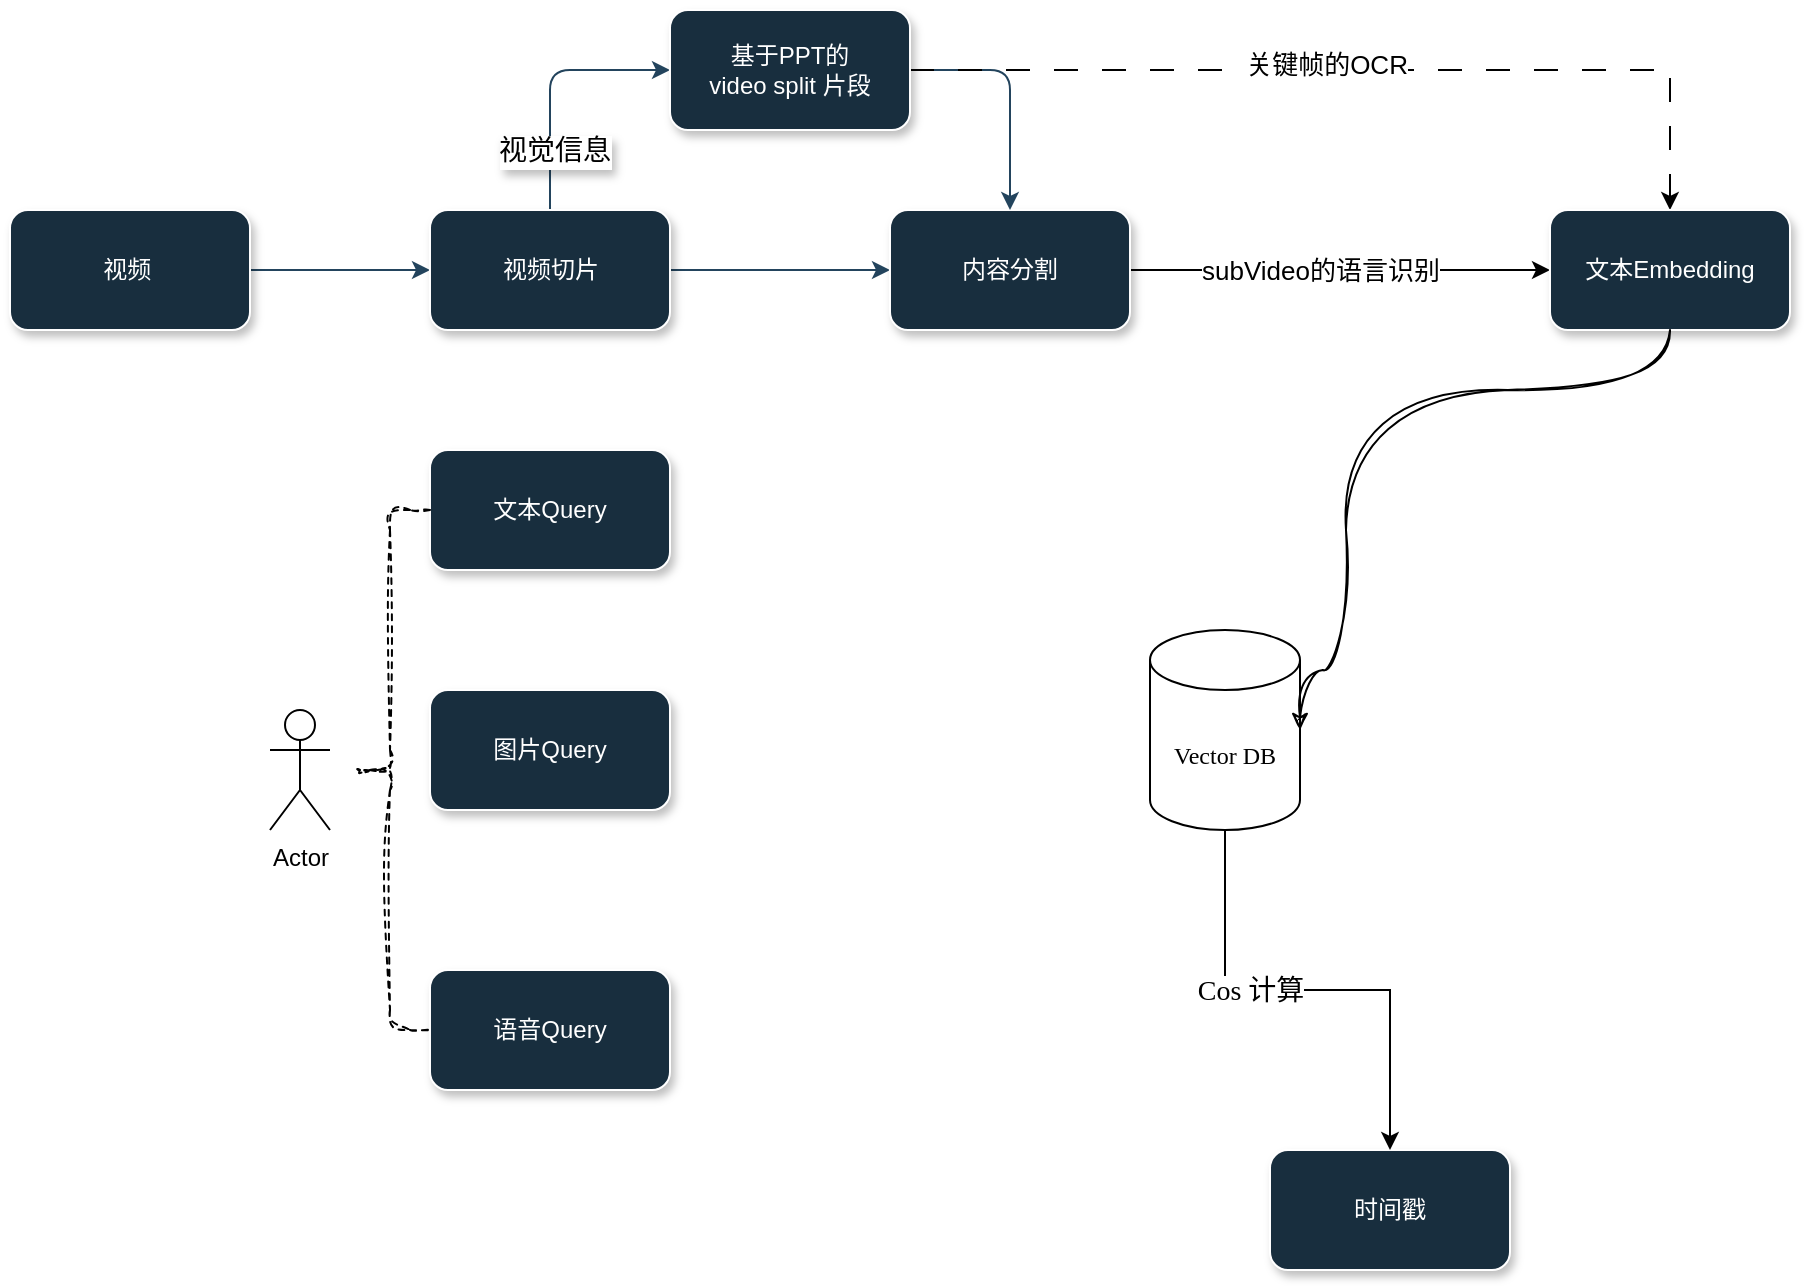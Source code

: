 <mxfile version="24.2.7" type="github">
  <diagram name="Page-1" id="05_qrIEIQOvFknr4RdYY">
    <mxGraphModel dx="1036" dy="527" grid="1" gridSize="10" guides="1" tooltips="1" connect="1" arrows="1" fold="1" page="1" pageScale="1" pageWidth="1169" pageHeight="827" math="0" shadow="0">
      <root>
        <mxCell id="0" />
        <mxCell id="1" parent="0" />
        <mxCell id="qx2lQG8inNgRZtBNaHFF-1" style="edgeStyle=orthogonalEdgeStyle;rounded=1;orthogonalLoop=1;jettySize=auto;html=1;exitX=1;exitY=0.5;exitDx=0;exitDy=0;labelBackgroundColor=none;strokeColor=#23445D;fontColor=default;" edge="1" parent="1" source="qx2lQG8inNgRZtBNaHFF-2" target="qx2lQG8inNgRZtBNaHFF-5">
          <mxGeometry relative="1" as="geometry" />
        </mxCell>
        <mxCell id="qx2lQG8inNgRZtBNaHFF-2" value="视频&lt;span style=&quot;white-space: pre;&quot;&gt;&#x9;&lt;/span&gt;" style="rounded=1;whiteSpace=wrap;html=1;shadow=1;labelBackgroundColor=none;fillColor=#182E3E;strokeColor=#FFFFFF;fontColor=#FFFFFF;" vertex="1" parent="1">
          <mxGeometry x="90" y="140" width="120" height="60" as="geometry" />
        </mxCell>
        <mxCell id="qx2lQG8inNgRZtBNaHFF-3" style="edgeStyle=orthogonalEdgeStyle;rounded=1;orthogonalLoop=1;jettySize=auto;html=1;exitX=1;exitY=0.5;exitDx=0;exitDy=0;labelBackgroundColor=none;strokeColor=#23445D;fontColor=default;" edge="1" parent="1" source="qx2lQG8inNgRZtBNaHFF-5" target="qx2lQG8inNgRZtBNaHFF-7">
          <mxGeometry relative="1" as="geometry" />
        </mxCell>
        <mxCell id="qx2lQG8inNgRZtBNaHFF-4" style="edgeStyle=orthogonalEdgeStyle;rounded=1;orthogonalLoop=1;jettySize=auto;html=1;exitX=0.5;exitY=0;exitDx=0;exitDy=0;entryX=0;entryY=0.5;entryDx=0;entryDy=0;labelBackgroundColor=none;strokeColor=#23445D;fontColor=default;" edge="1" parent="1" source="qx2lQG8inNgRZtBNaHFF-5" target="qx2lQG8inNgRZtBNaHFF-9">
          <mxGeometry relative="1" as="geometry" />
        </mxCell>
        <mxCell id="qx2lQG8inNgRZtBNaHFF-37" value="视觉信息" style="edgeLabel;html=1;align=center;verticalAlign=middle;resizable=0;points=[];fontSize=14;fontFamily=Comic Sans MS;textShadow=1;" vertex="1" connectable="0" parent="qx2lQG8inNgRZtBNaHFF-4">
          <mxGeometry x="-0.548" y="-2" relative="1" as="geometry">
            <mxPoint as="offset" />
          </mxGeometry>
        </mxCell>
        <mxCell id="qx2lQG8inNgRZtBNaHFF-5" value="视频切片" style="rounded=1;html=1;shadow=1;labelBackgroundColor=none;fillColor=#182E3E;strokeColor=#FFFFFF;fontColor=#FFFFFF;" vertex="1" parent="1">
          <mxGeometry x="300" y="140" width="120" height="60" as="geometry" />
        </mxCell>
        <mxCell id="qx2lQG8inNgRZtBNaHFF-38" style="edgeStyle=orthogonalEdgeStyle;rounded=0;orthogonalLoop=1;jettySize=auto;html=1;exitX=1;exitY=0.5;exitDx=0;exitDy=0;" edge="1" parent="1" source="qx2lQG8inNgRZtBNaHFF-7" target="qx2lQG8inNgRZtBNaHFF-36">
          <mxGeometry relative="1" as="geometry" />
        </mxCell>
        <mxCell id="qx2lQG8inNgRZtBNaHFF-45" value="subVideo的语言识别" style="edgeLabel;html=1;align=center;verticalAlign=middle;resizable=0;points=[];fontSize=13;" vertex="1" connectable="0" parent="qx2lQG8inNgRZtBNaHFF-38">
          <mxGeometry x="-0.101" relative="1" as="geometry">
            <mxPoint as="offset" />
          </mxGeometry>
        </mxCell>
        <mxCell id="qx2lQG8inNgRZtBNaHFF-7" value="内容分&lt;span style=&quot;color: rgba(0, 0, 0, 0); font-family: monospace; font-size: 0px; text-align: start; text-wrap: nowrap;&quot;&gt;%3CmxGraphModel%3E%3Croot%3E%3CmxCell%20id%3D%220%22%2F%3E%3CmxCell%20id%3D%221%22%20parent%3D%220%22%2F%3E%3CmxCell%20id%3D%222%22%20value%3D%22%E8%A7%86%E9%A2%91%26lt%3Bspan%20style%3D%26quot%3Bwhite-space%3A%20pre%3B%26quot%3B%26gt%3B%26%239%3B%26lt%3B%2Fspan%26gt%3B%22%20style%3D%22rounded%3D0%3BwhiteSpace%3Dwrap%3Bhtml%3D1%3Bshadow%3D1%3B%22%20vertex%3D%221%22%20parent%3D%221%22%3E%3CmxGeometry%20x%3D%2290%22%20y%3D%22140%22%20width%3D%22120%22%20height%3D%2260%22%20as%3D%22geometry%22%2F%3E%3C%2FmxCell%3E%3C%2Froot%3E%3C%2FmxGraphModel%3E&lt;/span&gt;割" style="rounded=1;whiteSpace=wrap;html=1;shadow=1;labelBackgroundColor=none;fillColor=#182E3E;strokeColor=#FFFFFF;fontColor=#FFFFFF;" vertex="1" parent="1">
          <mxGeometry x="530" y="140" width="120" height="60" as="geometry" />
        </mxCell>
        <mxCell id="qx2lQG8inNgRZtBNaHFF-8" style="edgeStyle=orthogonalEdgeStyle;rounded=1;orthogonalLoop=1;jettySize=auto;html=1;exitX=1;exitY=0.5;exitDx=0;exitDy=0;entryX=0.5;entryY=0;entryDx=0;entryDy=0;labelBackgroundColor=none;strokeColor=#23445D;fontColor=default;" edge="1" parent="1" source="qx2lQG8inNgRZtBNaHFF-9" target="qx2lQG8inNgRZtBNaHFF-7">
          <mxGeometry relative="1" as="geometry" />
        </mxCell>
        <mxCell id="qx2lQG8inNgRZtBNaHFF-39" style="edgeStyle=orthogonalEdgeStyle;rounded=0;orthogonalLoop=1;jettySize=auto;html=1;exitX=1;exitY=0.5;exitDx=0;exitDy=0;entryX=0.5;entryY=0;entryDx=0;entryDy=0;dashed=1;dashPattern=12 12;" edge="1" parent="1" source="qx2lQG8inNgRZtBNaHFF-9" target="qx2lQG8inNgRZtBNaHFF-36">
          <mxGeometry relative="1" as="geometry" />
        </mxCell>
        <mxCell id="qx2lQG8inNgRZtBNaHFF-40" value="关键帧的OCR" style="edgeLabel;html=1;align=center;verticalAlign=middle;resizable=0;points=[];fontSize=13;" vertex="1" connectable="0" parent="qx2lQG8inNgRZtBNaHFF-39">
          <mxGeometry x="-0.076" y="3" relative="1" as="geometry">
            <mxPoint as="offset" />
          </mxGeometry>
        </mxCell>
        <mxCell id="qx2lQG8inNgRZtBNaHFF-9" value="基于PPT的&lt;div&gt;video split 片段&lt;/div&gt;" style="rounded=1;whiteSpace=wrap;html=1;shadow=1;labelBackgroundColor=none;fillColor=#182E3E;strokeColor=#FFFFFF;fontColor=#FFFFFF;" vertex="1" parent="1">
          <mxGeometry x="420" y="40" width="120" height="60" as="geometry" />
        </mxCell>
        <mxCell id="qx2lQG8inNgRZtBNaHFF-25" value="文本Query" style="rounded=1;whiteSpace=wrap;html=1;shadow=1;labelBackgroundColor=none;fillColor=#182E3E;strokeColor=#FFFFFF;fontColor=#FFFFFF;" vertex="1" parent="1">
          <mxGeometry x="300" y="260" width="120" height="60" as="geometry" />
        </mxCell>
        <mxCell id="qx2lQG8inNgRZtBNaHFF-26" value="时间戳" style="rounded=1;whiteSpace=wrap;html=1;shadow=1;labelBackgroundColor=none;fillColor=#182E3E;strokeColor=#FFFFFF;fontColor=#FFFFFF;" vertex="1" parent="1">
          <mxGeometry x="720" y="610" width="120" height="60" as="geometry" />
        </mxCell>
        <mxCell id="qx2lQG8inNgRZtBNaHFF-56" style="edgeStyle=orthogonalEdgeStyle;rounded=0;orthogonalLoop=1;jettySize=auto;html=1;entryX=0.5;entryY=0;entryDx=0;entryDy=0;" edge="1" parent="1" source="qx2lQG8inNgRZtBNaHFF-34" target="qx2lQG8inNgRZtBNaHFF-26">
          <mxGeometry relative="1" as="geometry" />
        </mxCell>
        <mxCell id="qx2lQG8inNgRZtBNaHFF-57" value="Cos 计算" style="edgeLabel;html=1;align=center;verticalAlign=middle;resizable=0;points=[];fontFamily=Comic Sans MS;fontSize=14;" vertex="1" connectable="0" parent="qx2lQG8inNgRZtBNaHFF-56">
          <mxGeometry x="-0.24" y="-1" relative="1" as="geometry">
            <mxPoint as="offset" />
          </mxGeometry>
        </mxCell>
        <mxCell id="qx2lQG8inNgRZtBNaHFF-34" value="&lt;font face=&quot;Comic Sans MS&quot;&gt;Vector DB&lt;/font&gt;" style="shape=cylinder3;whiteSpace=wrap;html=1;boundedLbl=1;backgroundOutline=1;size=15;" vertex="1" parent="1">
          <mxGeometry x="660" y="350" width="75" height="100" as="geometry" />
        </mxCell>
        <mxCell id="qx2lQG8inNgRZtBNaHFF-36" value="文本Embedding" style="rounded=1;whiteSpace=wrap;html=1;shadow=1;labelBackgroundColor=none;fillColor=#182E3E;strokeColor=#FFFFFF;fontColor=#FFFFFF;" vertex="1" parent="1">
          <mxGeometry x="860" y="140" width="120" height="60" as="geometry" />
        </mxCell>
        <mxCell id="qx2lQG8inNgRZtBNaHFF-53" value="Actor" style="shape=umlActor;verticalLabelPosition=bottom;verticalAlign=top;html=1;outlineConnect=0;" vertex="1" parent="1">
          <mxGeometry x="220" y="390" width="30" height="60" as="geometry" />
        </mxCell>
        <mxCell id="qx2lQG8inNgRZtBNaHFF-55" style="edgeStyle=orthogonalEdgeStyle;rounded=0;orthogonalLoop=1;jettySize=auto;html=1;entryX=1;entryY=0.5;entryDx=0;entryDy=0;entryPerimeter=0;curved=1;sketch=1;curveFitting=1;jiggle=2;" edge="1" parent="1" source="qx2lQG8inNgRZtBNaHFF-36" target="qx2lQG8inNgRZtBNaHFF-34">
          <mxGeometry relative="1" as="geometry">
            <Array as="points">
              <mxPoint x="920" y="230" />
              <mxPoint x="758" y="230" />
              <mxPoint x="758" y="370" />
            </Array>
          </mxGeometry>
        </mxCell>
        <mxCell id="qx2lQG8inNgRZtBNaHFF-58" value="语音Query" style="rounded=1;whiteSpace=wrap;html=1;shadow=1;labelBackgroundColor=none;fillColor=#182E3E;strokeColor=#FFFFFF;fontColor=#FFFFFF;" vertex="1" parent="1">
          <mxGeometry x="300" y="520" width="120" height="60" as="geometry" />
        </mxCell>
        <mxCell id="qx2lQG8inNgRZtBNaHFF-59" value="图片Query" style="rounded=1;whiteSpace=wrap;html=1;shadow=1;labelBackgroundColor=none;fillColor=#182E3E;strokeColor=#FFFFFF;fontColor=#FFFFFF;" vertex="1" parent="1">
          <mxGeometry x="300" y="380" width="120" height="60" as="geometry" />
        </mxCell>
        <mxCell id="qx2lQG8inNgRZtBNaHFF-65" value="" style="shape=curlyBracket;whiteSpace=wrap;html=1;rounded=1;labelPosition=left;verticalLabelPosition=middle;align=right;verticalAlign=middle;labelBackgroundColor=none;labelBorderColor=none;textShadow=0;sketch=1;curveFitting=1;jiggle=2;gradientColor=none;dashed=1;shadow=0;fillStyle=zigzag;" vertex="1" parent="1">
          <mxGeometry x="260" y="290" width="40" height="260" as="geometry" />
        </mxCell>
      </root>
    </mxGraphModel>
  </diagram>
</mxfile>
